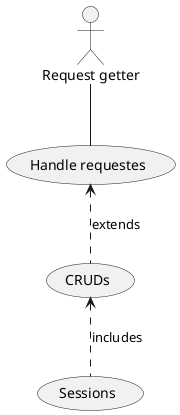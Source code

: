 @startuml usercase

actor "Request getter" as request_getter

(Handle requestes) as handle_requests
(CRUDs) as cruds
(Sessions) as sessions

request_getter -- handle_requests
handle_requests <-down. cruds : extends
cruds <-down. sessions : includes

@enduml